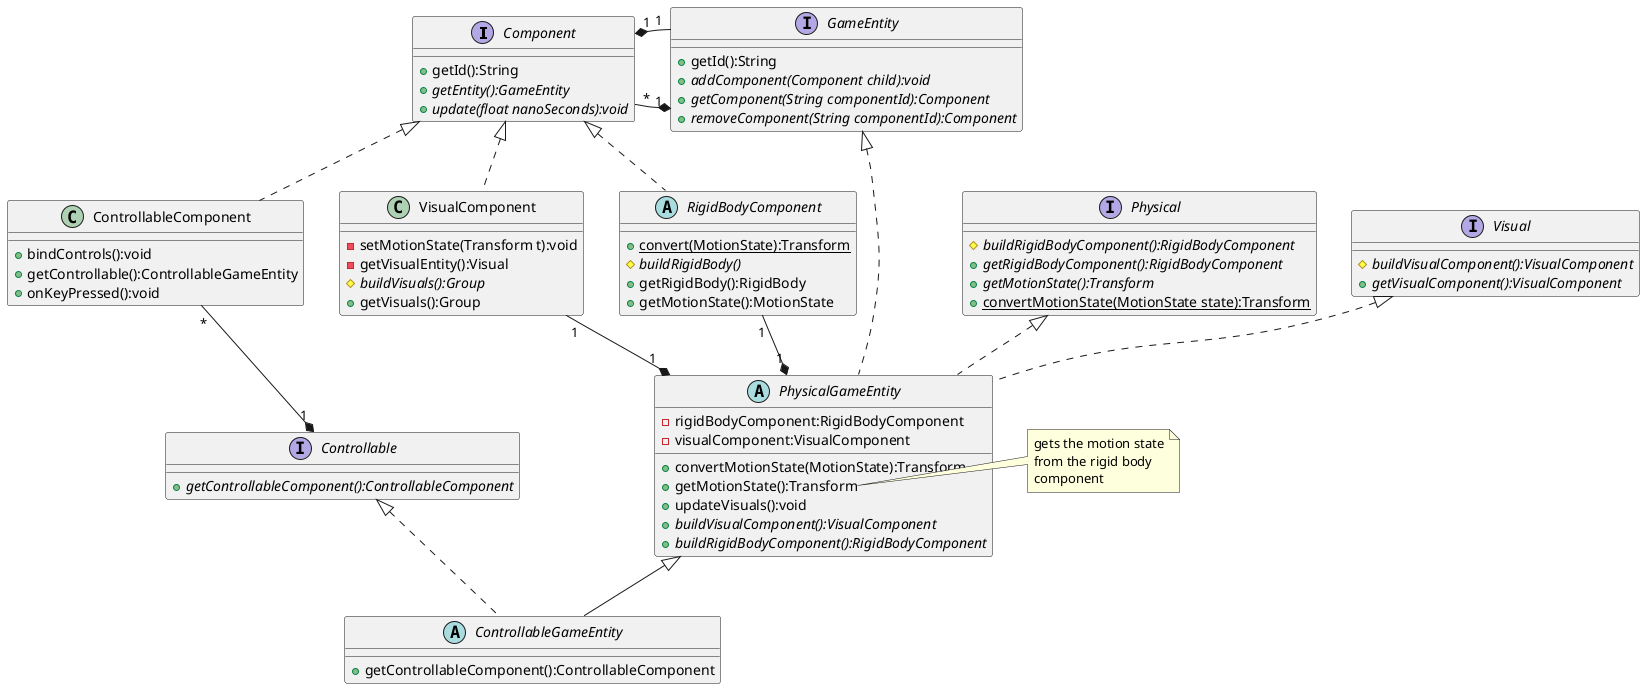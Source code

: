 @startuml ECS classes
interface Component{
    +getId():String
    +{abstract}getEntity():GameEntity
    +{abstract}update(float nanoSeconds):void
}

interface GameEntity{
    +getId():String
    +{abstract}addComponent(Component child):void
    +{abstract}getComponent(String componentId):Component
    +{abstract}removeComponent(String componentId):Component
}
GameEntity "1" *- "*" Component
Component "1" *- "1" GameEntity

class VisualComponent implements Component{
    -setMotionState(Transform t):void
    -getVisualEntity():Visual
    #{abstract}buildVisuals():Group
    +getVisuals():Group
}

abstract class RigidBodyComponent implements Component{
    +{static}convert(MotionState):Transform
    #{abstract}buildRigidBody()
    +getRigidBody():RigidBody
    +getMotionState():MotionState
}

interface Physical{
    #{abstract}buildRigidBodyComponent():RigidBodyComponent
    +{abstract}getRigidBodyComponent():RigidBodyComponent
    +{abstract}getMotionState():Transform
    +{static}convertMotionState(MotionState state):Transform
}

interface Visual{
    #{abstract}buildVisualComponent():VisualComponent
    +{abstract}getVisualComponent():VisualComponent
}

abstract class PhysicalGameEntity implements GameEntity, Visual, Physical{
    -rigidBodyComponent:RigidBodyComponent
    -visualComponent:VisualComponent
    +convertMotionState(MotionState):Transform
    +getMotionState():Transform
    +updateVisuals():void
    +{abstract}buildVisualComponent():VisualComponent
    +{abstract}buildRigidBodyComponent():RigidBodyComponent
}
PhysicalGameEntity "1" *-up- "1" RigidBodyComponent
PhysicalGameEntity "1" *-up- "1" VisualComponent
note right of PhysicalGameEntity::getMotionState
gets the motion state
from the rigid body
component
end note

class ControllableComponent implements Component{
    +bindControls():void
    +getControllable():ControllableGameEntity
    +onKeyPressed():void
}

interface Controllable{
    +{abstract}getControllableComponent():ControllableComponent
}

abstract class ControllableGameEntity extends PhysicalGameEntity implements Controllable{
    +getControllableComponent():ControllableComponent
}
Controllable "1" *-up- "*" ControllableComponent
@enduml
@startuml
control gameLoop
control jBulletDynamicsWorld
entity rigidBodyComponent
loop infinite times
    ==update physics world==
    gameLoop -> jBulletDynamicsWorld:stepSimulation()
    loop n times
        jBulletDynamicsWorld -> rigidBodyComponent:
        rigidBodyComponent --> jBulletDynamicsWorld
    end
    jBulletDynamicsWorld --> gameLoop:physics updated
    ==update behaviour components==
    control javaFX3DWorld
    entity visualComponent
    entity physicalGameEntity
    ==update 3D world==
    gameLoop -> javaFX3DWorld:update(nanoSeconds)
    loop m times
        javaFX3DWorld -> visualComponent:update(nanoSeconds)
        visualComponent -> physicalGameEntity:getEntity().getMotionState()
        physicalGameEntity -> rigidBodyComponent:getMotionState()
        rigidBodyComponent --> physicalGameEntity:MotionState
        physicalGameEntity -> physicalGameEntity:convertMotionState(motionState)
        physicalGameEntity --> visualComponent:Transform
        visualComponent -> visualComponent:setMotionState(transform)
        visualComponent --> javaFX3DWorld
    end
    javaFX3DWorld --> gameLoop:visuals updated
end
@enduml

@startuml
class Messenger {
    +publish(String message, String senderId, Regex targetId, Object... params):void
    +publish(String message, String senderId, String targetId, Object... params):void
}
interface MessageReceiver {
    +{abstract}getMessenger():Messenger
    +{abstract}subscribe(String message, MessageAction action):void
    +{abstract}executeAction(String message, Object... Params):void
}
interface MessageAction{
    +{abstract}void run(String senderId, Object... params)
}
MessageReceiver -> Messenger : sends message
Messenger -> MessageReceiver : delivers to
MessageReceiver *-- MessageAction : triggers
@enduml